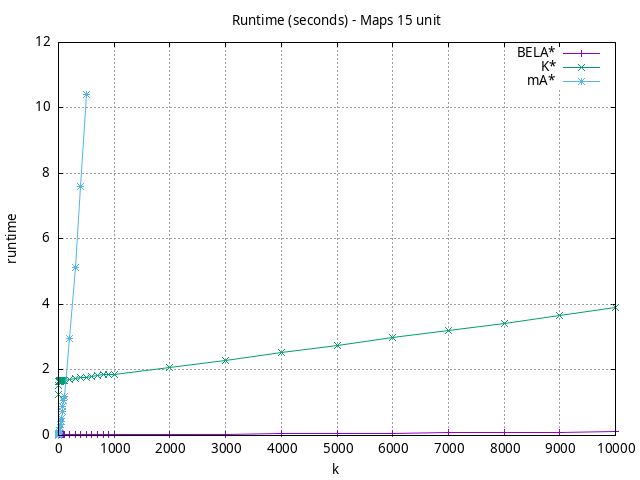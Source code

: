 #!/usr/bin/gnuplot
# -*- coding: utf-8 -*-
#
# results/maps/unit/15/random512-15.heuristic.unit.runtime.gnuplot
#
# Started on 04/07/2024 22:03:10
# Author: Carlos Linares López
set grid
set xlabel "k"
set ylabel "runtime"

set title "Runtime (seconds) - Maps 15 unit"

set terminal png enhanced font "Ariel,10"
set output 'random512-15.heuristic.unit.runtime.png'

plot "-" title "BELA*"      with linesp, "-" title "K*"      with linesp, "-" title "mA*"      with linesp

	1 0.0203021844
	2 0.0202046184
	3 0.020135892799999996
	4 0.020463496299999998
	5 0.0205624982
	6 0.020722663899999993
	7 0.020928837000000002
	8 0.021011026
	9 0.0208476755
	10 0.020957695899999997
	20 0.021608823100000004
	30 0.021869177
	40 0.022302773000000005
	50 0.022105594000000006
	60 0.022434020000000002
	70 0.022741709000000002
	80 0.023088292999999996
	90 0.023320450000000003
	100 0.023198879000000002
	200 0.024551154
	300 0.025592483000000003
	400 0.026150223
	500 0.027099215999999995
	600 0.027744022
	700 0.028213714999999997
	800 0.028245332
	900 0.028450871999999995
	1000 0.028084313999999996
	2000 0.036105123999999995
	3000 0.04463202399999999
	4000 0.053972983999999995
	5000 0.063325761
	6000 0.07263716
	7000 0.08209531299999999
	8000 0.09092826100000001
	9000 0.10115937499999998
	10000 0.11338487000000001
end
	1 0.059383855
	2 1.249713188
	3 1.5176534520000002
	4 1.6473368900000003
	5 1.6515313099999998
	6 1.6567543200000003
	7 1.6588672699999998
	8 1.66132714
	9 1.66575108
	10 1.64966909
	20 1.6543827500000003
	30 1.6612332899999998
	40 1.6653377900000002
	50 1.67101864
	60 1.6765377799999999
	70 1.68027443
	80 1.6855058399999998
	90 1.6909272000000002
	100 1.6774833
	200 1.70570168
	300 1.7362480400000002
	400 1.76475164
	500 1.78590129
	600 1.8063275100000005
	700 1.8270303099999998
	800 1.8491597200000003
	900 1.87240039
	1000 1.8756322100000002
	2000 2.08507297
	3000 2.3033878999999997
	4000 2.5268806
	5000 2.7511224000000003
	6000 2.9794574
	7000 3.2037913000000002
	8000 3.4332093
	9000 3.6666733
	10000 3.9000086
end
	1 0.0104361963
	2 0.0176528494
	3 0.025659625000000005
	4 0.032902263
	5 0.041326887
	6 0.04870850700000001
	7 0.05536397300000001
	8 0.06361813599999999
	9 0.07301337000000001
	10 0.080765468
	20 0.161667342
	30 0.244311959
	40 0.3323801
	50 0.42610285999999997
	60 0.52300583
	70 0.7188920599999998
	80 0.8818098300000001
	90 1.06557862
	100 1.17750735
	200 2.9539644000000003
	300 5.1237204
	400 7.594784099999999
	500 10.410413999999998
end
